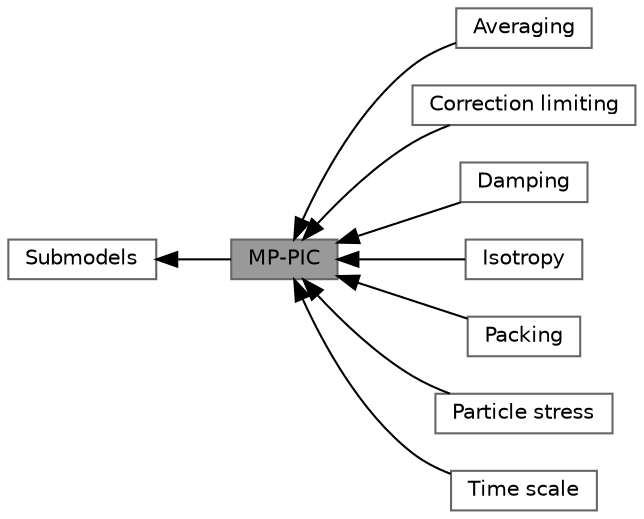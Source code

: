 digraph "MP-PIC"
{
 // LATEX_PDF_SIZE
  bgcolor="transparent";
  edge [fontname=Helvetica,fontsize=10,labelfontname=Helvetica,labelfontsize=10];
  node [fontname=Helvetica,fontsize=10,shape=box,height=0.2,width=0.4];
  rankdir=LR;
  Node3 [id="Node000003",label="Averaging",height=0.2,width=0.4,color="grey40", fillcolor="white", style="filled",URL="$group__grpLagrangianIntermediateMPPICAveragingMethods.html",tooltip=" "];
  Node4 [id="Node000004",label="Correction limiting",height=0.2,width=0.4,color="grey40", fillcolor="white", style="filled",URL="$group__grpLagrangianIntermediateMPPICCorrectionLimitingMethods.html",tooltip=" "];
  Node5 [id="Node000005",label="Damping",height=0.2,width=0.4,color="grey40", fillcolor="white", style="filled",URL="$group__grpLagrangianIntermediateMPPICDampingSubModels.html",tooltip=" "];
  Node6 [id="Node000006",label="Isotropy",height=0.2,width=0.4,color="grey40", fillcolor="white", style="filled",URL="$group__grpLagrangianIntermediateMPPICIsotropySubModels.html",tooltip=" "];
  Node7 [id="Node000007",label="Packing",height=0.2,width=0.4,color="grey40", fillcolor="white", style="filled",URL="$group__grpLagrangianIntermediateMPPICPackingSubModels.html",tooltip=" "];
  Node8 [id="Node000008",label="Particle stress",height=0.2,width=0.4,color="grey40", fillcolor="white", style="filled",URL="$group__grpLagrangianIntermediateMPPICParticleStressSubModels.html",tooltip=" "];
  Node1 [id="Node000001",label="MP-PIC",height=0.2,width=0.4,color="gray40", fillcolor="grey60", style="filled", fontcolor="black",tooltip=" "];
  Node9 [id="Node000009",label="Time scale",height=0.2,width=0.4,color="grey40", fillcolor="white", style="filled",URL="$group__grpLagrangianIntermediateMPPICTimeScaleSubModels.html",tooltip=" "];
  Node2 [id="Node000002",label="Submodels",height=0.2,width=0.4,color="grey40", fillcolor="white", style="filled",URL="$group__grpLagrangianIntermediateSubModels.html",tooltip=" "];
  Node2->Node1 [shape=plaintext, dir="back", style="solid"];
  Node1->Node3 [shape=plaintext, dir="back", style="solid"];
  Node1->Node4 [shape=plaintext, dir="back", style="solid"];
  Node1->Node5 [shape=plaintext, dir="back", style="solid"];
  Node1->Node6 [shape=plaintext, dir="back", style="solid"];
  Node1->Node7 [shape=plaintext, dir="back", style="solid"];
  Node1->Node8 [shape=plaintext, dir="back", style="solid"];
  Node1->Node9 [shape=plaintext, dir="back", style="solid"];
}
